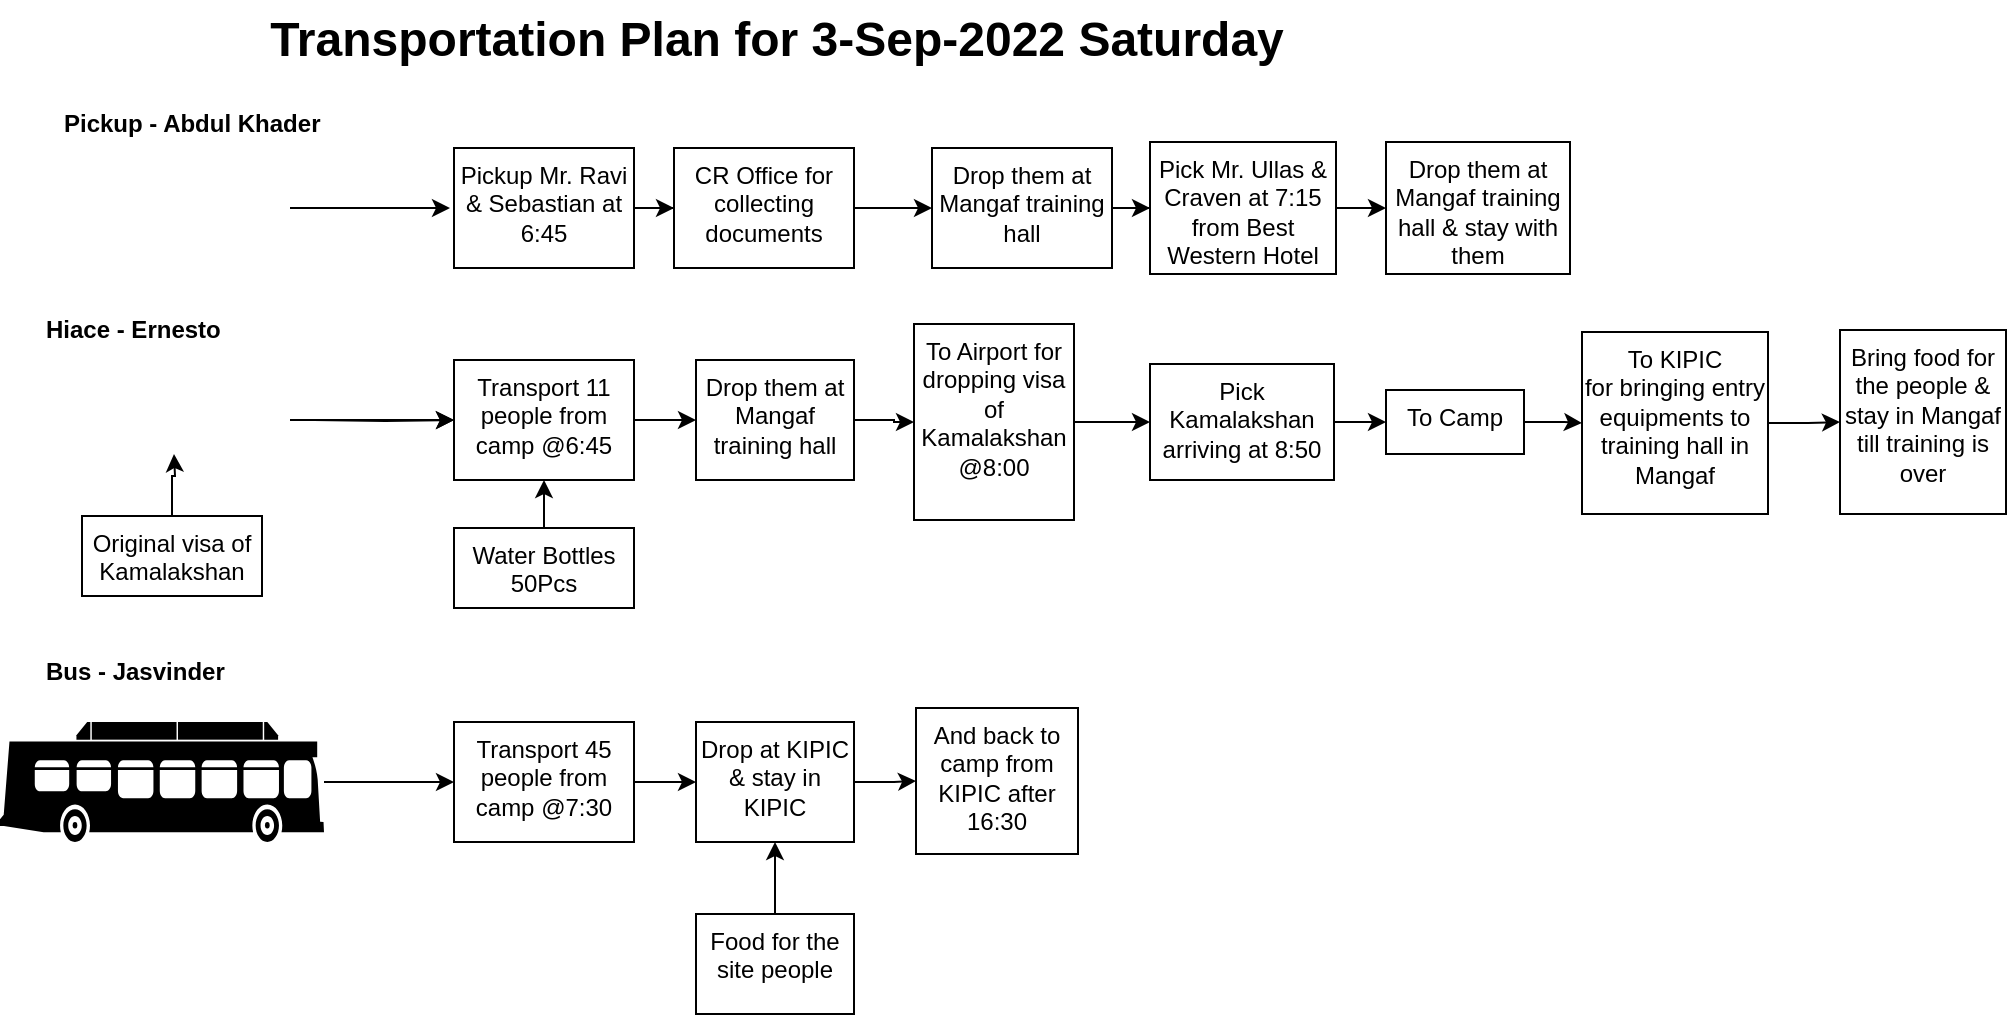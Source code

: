 <mxfile version="20.2.8" type="github">
  <diagram id="bQn_8MbS-EU-KnfHHXnH" name="Page-1">
    <mxGraphModel dx="1071" dy="601" grid="1" gridSize="10" guides="1" tooltips="1" connect="1" arrows="1" fold="1" page="1" pageScale="1" pageWidth="1169" pageHeight="827" background="none" math="0" shadow="0">
      <root>
        <mxCell id="0" />
        <mxCell id="1" parent="0" />
        <mxCell id="opUhy12Lz94qFMG0uhZe-6" value="" style="edgeStyle=orthogonalEdgeStyle;rounded=0;orthogonalLoop=1;jettySize=auto;html=1;" parent="1" source="opUhy12Lz94qFMG0uhZe-3" edge="1">
          <mxGeometry relative="1" as="geometry">
            <mxPoint x="258" y="217" as="targetPoint" />
          </mxGeometry>
        </mxCell>
        <mxCell id="opUhy12Lz94qFMG0uhZe-3" value="" style="shape=image;html=1;verticalAlign=top;verticalLabelPosition=bottom;labelBackgroundColor=#ffffff;imageAspect=0;aspect=fixed;image=https://cdn1.iconfinder.com/data/icons/cars-01-1/512/pickup-128.png" parent="1" vertex="1">
          <mxGeometry x="50" y="153" width="128" height="128" as="geometry" />
        </mxCell>
        <mxCell id="1RGvqvwajMvzkLIa3Tt1-11" value="" style="edgeStyle=orthogonalEdgeStyle;rounded=0;orthogonalLoop=1;jettySize=auto;html=1;" parent="1" source="opUhy12Lz94qFMG0uhZe-4" target="1RGvqvwajMvzkLIa3Tt1-6" edge="1">
          <mxGeometry relative="1" as="geometry" />
        </mxCell>
        <mxCell id="opUhy12Lz94qFMG0uhZe-4" value="" style="shape=mxgraph.signs.transportation.bus_2;html=1;pointerEvents=1;fillColor=#000000;strokeColor=none;verticalLabelPosition=bottom;verticalAlign=top;align=center;flipH=1;" parent="1" vertex="1">
          <mxGeometry x="33" y="474" width="162" height="60" as="geometry" />
        </mxCell>
        <mxCell id="dfvIXqUmNmXKtJPytcft-6" value="" style="edgeStyle=orthogonalEdgeStyle;rounded=0;orthogonalLoop=1;jettySize=auto;html=1;" edge="1" parent="1" source="opUhy12Lz94qFMG0uhZe-7" target="dfvIXqUmNmXKtJPytcft-5">
          <mxGeometry relative="1" as="geometry" />
        </mxCell>
        <mxCell id="opUhy12Lz94qFMG0uhZe-7" value="Pickup Mr. Ravi &amp;amp; Sebastian at 6:45" style="whiteSpace=wrap;html=1;verticalAlign=top;labelBackgroundColor=#ffffff;" parent="1" vertex="1">
          <mxGeometry x="260" y="187" width="90" height="60" as="geometry" />
        </mxCell>
        <mxCell id="opUhy12Lz94qFMG0uhZe-13" value="" style="edgeStyle=orthogonalEdgeStyle;rounded=0;orthogonalLoop=1;jettySize=auto;html=1;" parent="1" source="opUhy12Lz94qFMG0uhZe-10" target="opUhy12Lz94qFMG0uhZe-12" edge="1">
          <mxGeometry relative="1" as="geometry" />
        </mxCell>
        <mxCell id="opUhy12Lz94qFMG0uhZe-10" value="Drop them at Mangaf training hall" style="whiteSpace=wrap;html=1;verticalAlign=top;labelBackgroundColor=#ffffff;" parent="1" vertex="1">
          <mxGeometry x="499" y="187" width="90" height="60" as="geometry" />
        </mxCell>
        <mxCell id="opUhy12Lz94qFMG0uhZe-15" value="" style="edgeStyle=orthogonalEdgeStyle;rounded=0;orthogonalLoop=1;jettySize=auto;html=1;" parent="1" source="opUhy12Lz94qFMG0uhZe-12" target="opUhy12Lz94qFMG0uhZe-14" edge="1">
          <mxGeometry relative="1" as="geometry" />
        </mxCell>
        <mxCell id="opUhy12Lz94qFMG0uhZe-12" value="Pick Mr. Ullas &amp;amp; Craven at 7:15 from Best Western Hotel" style="whiteSpace=wrap;html=1;verticalAlign=top;labelBackgroundColor=#ffffff;" parent="1" vertex="1">
          <mxGeometry x="608" y="184" width="93" height="66" as="geometry" />
        </mxCell>
        <mxCell id="opUhy12Lz94qFMG0uhZe-14" value="Drop them at Mangaf training hall &amp;amp; stay with them" style="whiteSpace=wrap;html=1;verticalAlign=top;labelBackgroundColor=#ffffff;" parent="1" vertex="1">
          <mxGeometry x="726" y="184" width="92" height="66" as="geometry" />
        </mxCell>
        <mxCell id="qVOmJEq2DApiEaPTz-TL-6" value="" style="edgeStyle=orthogonalEdgeStyle;rounded=0;orthogonalLoop=1;jettySize=auto;html=1;" parent="1" target="qVOmJEq2DApiEaPTz-TL-2" edge="1">
          <mxGeometry relative="1" as="geometry">
            <mxPoint x="190" y="323" as="sourcePoint" />
          </mxGeometry>
        </mxCell>
        <mxCell id="qVOmJEq2DApiEaPTz-TL-10" value="" style="edgeStyle=orthogonalEdgeStyle;rounded=0;orthogonalLoop=1;jettySize=auto;html=1;" parent="1" source="qVOmJEq2DApiEaPTz-TL-2" target="qVOmJEq2DApiEaPTz-TL-3" edge="1">
          <mxGeometry relative="1" as="geometry" />
        </mxCell>
        <mxCell id="qVOmJEq2DApiEaPTz-TL-2" value="Transport 11 people from camp @6:45" style="whiteSpace=wrap;html=1;verticalAlign=top;labelBackgroundColor=#ffffff;" parent="1" vertex="1">
          <mxGeometry x="260" y="293" width="90" height="60" as="geometry" />
        </mxCell>
        <mxCell id="qVOmJEq2DApiEaPTz-TL-11" value="" style="edgeStyle=orthogonalEdgeStyle;rounded=0;orthogonalLoop=1;jettySize=auto;html=1;" parent="1" source="qVOmJEq2DApiEaPTz-TL-3" target="qVOmJEq2DApiEaPTz-TL-4" edge="1">
          <mxGeometry relative="1" as="geometry" />
        </mxCell>
        <mxCell id="qVOmJEq2DApiEaPTz-TL-3" value="Drop them at Mangaf training hall" style="whiteSpace=wrap;html=1;verticalAlign=top;labelBackgroundColor=#ffffff;" parent="1" vertex="1">
          <mxGeometry x="381" y="293" width="79" height="60" as="geometry" />
        </mxCell>
        <mxCell id="qVOmJEq2DApiEaPTz-TL-12" value="" style="edgeStyle=orthogonalEdgeStyle;rounded=0;orthogonalLoop=1;jettySize=auto;html=1;" parent="1" source="qVOmJEq2DApiEaPTz-TL-4" target="qVOmJEq2DApiEaPTz-TL-5" edge="1">
          <mxGeometry relative="1" as="geometry" />
        </mxCell>
        <mxCell id="qVOmJEq2DApiEaPTz-TL-4" value="To Airport for dropping visa of Kamalakshan @8:00" style="whiteSpace=wrap;html=1;verticalAlign=top;labelBackgroundColor=#ffffff;" parent="1" vertex="1">
          <mxGeometry x="490" y="275" width="80" height="98" as="geometry" />
        </mxCell>
        <mxCell id="1RGvqvwajMvzkLIa3Tt1-2" value="" style="edgeStyle=orthogonalEdgeStyle;rounded=0;orthogonalLoop=1;jettySize=auto;html=1;entryX=0;entryY=0.5;entryDx=0;entryDy=0;" parent="1" source="qVOmJEq2DApiEaPTz-TL-5" target="1RGvqvwajMvzkLIa3Tt1-4" edge="1">
          <mxGeometry relative="1" as="geometry">
            <mxPoint x="731" y="324" as="targetPoint" />
          </mxGeometry>
        </mxCell>
        <mxCell id="qVOmJEq2DApiEaPTz-TL-5" value="Pick Kamalakshan arriving at 8:50" style="whiteSpace=wrap;html=1;verticalAlign=top;labelBackgroundColor=#ffffff;" parent="1" vertex="1">
          <mxGeometry x="608" y="295" width="92" height="58" as="geometry" />
        </mxCell>
        <mxCell id="qVOmJEq2DApiEaPTz-TL-9" value="" style="edgeStyle=orthogonalEdgeStyle;rounded=0;orthogonalLoop=1;jettySize=auto;html=1;" parent="1" source="qVOmJEq2DApiEaPTz-TL-8" target="qVOmJEq2DApiEaPTz-TL-2" edge="1">
          <mxGeometry relative="1" as="geometry" />
        </mxCell>
        <mxCell id="qVOmJEq2DApiEaPTz-TL-8" value="" style="shape=image;html=1;verticalAlign=top;verticalLabelPosition=bottom;labelBackgroundColor=#ffffff;imageAspect=0;aspect=fixed;image=https://cdn4.iconfinder.com/data/icons/car-silhouettes/1000/van-128.png;fillColor=#FFFFFF;" parent="1" vertex="1">
          <mxGeometry x="50" y="259" width="128" height="128" as="geometry" />
        </mxCell>
        <mxCell id="dfvIXqUmNmXKtJPytcft-2" value="" style="edgeStyle=orthogonalEdgeStyle;rounded=0;orthogonalLoop=1;jettySize=auto;html=1;" edge="1" parent="1" source="1RGvqvwajMvzkLIa3Tt1-4" target="dfvIXqUmNmXKtJPytcft-1">
          <mxGeometry relative="1" as="geometry" />
        </mxCell>
        <mxCell id="1RGvqvwajMvzkLIa3Tt1-4" value="To Camp" style="whiteSpace=wrap;html=1;verticalAlign=top;labelBackgroundColor=#ffffff;" parent="1" vertex="1">
          <mxGeometry x="726" y="308" width="69" height="32" as="geometry" />
        </mxCell>
        <mxCell id="1RGvqvwajMvzkLIa3Tt1-9" value="" style="edgeStyle=orthogonalEdgeStyle;rounded=0;orthogonalLoop=1;jettySize=auto;html=1;" parent="1" source="1RGvqvwajMvzkLIa3Tt1-6" target="1RGvqvwajMvzkLIa3Tt1-7" edge="1">
          <mxGeometry relative="1" as="geometry" />
        </mxCell>
        <mxCell id="1RGvqvwajMvzkLIa3Tt1-6" value="Transport 45 people from camp @7:30" style="whiteSpace=wrap;html=1;verticalAlign=top;labelBackgroundColor=#ffffff;" parent="1" vertex="1">
          <mxGeometry x="260" y="474" width="90" height="60" as="geometry" />
        </mxCell>
        <mxCell id="1RGvqvwajMvzkLIa3Tt1-10" value="" style="edgeStyle=orthogonalEdgeStyle;rounded=0;orthogonalLoop=1;jettySize=auto;html=1;" parent="1" source="1RGvqvwajMvzkLIa3Tt1-7" target="1RGvqvwajMvzkLIa3Tt1-8" edge="1">
          <mxGeometry relative="1" as="geometry" />
        </mxCell>
        <mxCell id="1RGvqvwajMvzkLIa3Tt1-7" value="Drop at KIPIC &amp;amp; stay in KIPIC" style="whiteSpace=wrap;html=1;verticalAlign=top;labelBackgroundColor=#ffffff;" parent="1" vertex="1">
          <mxGeometry x="381" y="474" width="79" height="60" as="geometry" />
        </mxCell>
        <mxCell id="1RGvqvwajMvzkLIa3Tt1-8" value="And back to camp from KIPIC after 16:30" style="whiteSpace=wrap;html=1;verticalAlign=top;labelBackgroundColor=#ffffff;" parent="1" vertex="1">
          <mxGeometry x="491" y="467" width="81" height="73" as="geometry" />
        </mxCell>
        <mxCell id="1RGvqvwajMvzkLIa3Tt1-15" value="Pickup - Abdul Khader" style="text;strokeColor=none;fillColor=none;align=left;verticalAlign=top;spacingLeft=4;spacingRight=4;overflow=hidden;rotatable=0;points=[[0,0.5],[1,0.5]];portConstraint=eastwest;fontStyle=1" parent="1" vertex="1">
          <mxGeometry x="59" y="161" width="140" height="26" as="geometry" />
        </mxCell>
        <mxCell id="1RGvqvwajMvzkLIa3Tt1-16" value="Hiace - Ernesto" style="text;strokeColor=none;fillColor=none;align=left;verticalAlign=top;spacingLeft=4;spacingRight=4;overflow=hidden;rotatable=0;points=[[0,0.5],[1,0.5]];portConstraint=eastwest;fontStyle=1" parent="1" vertex="1">
          <mxGeometry x="50" y="264" width="126" height="26" as="geometry" />
        </mxCell>
        <mxCell id="1RGvqvwajMvzkLIa3Tt1-17" value="Bus - Jasvinder" style="text;strokeColor=none;fillColor=none;align=left;verticalAlign=top;spacingLeft=4;spacingRight=4;overflow=hidden;rotatable=0;points=[[0,0.5],[1,0.5]];portConstraint=eastwest;fontStyle=1" parent="1" vertex="1">
          <mxGeometry x="50" y="435" width="126" height="26" as="geometry" />
        </mxCell>
        <mxCell id="1RGvqvwajMvzkLIa3Tt1-27" value="Transportation Plan for 3-Sep-2022 Saturday" style="text;strokeColor=none;fillColor=none;html=1;fontSize=24;fontStyle=1;verticalAlign=middle;align=center;" parent="1" vertex="1">
          <mxGeometry x="370.5" y="113" width="100" height="40" as="geometry" />
        </mxCell>
        <mxCell id="1RGvqvwajMvzkLIa3Tt1-30" style="edgeStyle=orthogonalEdgeStyle;rounded=0;orthogonalLoop=1;jettySize=auto;html=1;exitX=0.5;exitY=0;exitDx=0;exitDy=0;entryX=0.5;entryY=1;entryDx=0;entryDy=0;" parent="1" source="1RGvqvwajMvzkLIa3Tt1-28" target="qVOmJEq2DApiEaPTz-TL-2" edge="1">
          <mxGeometry relative="1" as="geometry" />
        </mxCell>
        <mxCell id="1RGvqvwajMvzkLIa3Tt1-28" value="Water Bottles 50Pcs" style="whiteSpace=wrap;html=1;verticalAlign=top;labelBackgroundColor=#ffffff;" parent="1" vertex="1">
          <mxGeometry x="260" y="377" width="90" height="40" as="geometry" />
        </mxCell>
        <mxCell id="1RGvqvwajMvzkLIa3Tt1-33" value="" style="edgeStyle=orthogonalEdgeStyle;rounded=0;orthogonalLoop=1;jettySize=auto;html=1;" parent="1" source="1RGvqvwajMvzkLIa3Tt1-31" target="1RGvqvwajMvzkLIa3Tt1-7" edge="1">
          <mxGeometry relative="1" as="geometry" />
        </mxCell>
        <mxCell id="1RGvqvwajMvzkLIa3Tt1-31" value="Food for the site people" style="whiteSpace=wrap;html=1;verticalAlign=top;labelBackgroundColor=#ffffff;" parent="1" vertex="1">
          <mxGeometry x="381" y="570" width="79" height="50" as="geometry" />
        </mxCell>
        <mxCell id="1RGvqvwajMvzkLIa3Tt1-36" value="" style="edgeStyle=orthogonalEdgeStyle;rounded=0;orthogonalLoop=1;jettySize=auto;html=1;" parent="1" source="1RGvqvwajMvzkLIa3Tt1-35" edge="1">
          <mxGeometry relative="1" as="geometry">
            <mxPoint x="120" y="340" as="targetPoint" />
          </mxGeometry>
        </mxCell>
        <mxCell id="1RGvqvwajMvzkLIa3Tt1-35" value="Original visa of Kamalakshan" style="whiteSpace=wrap;html=1;verticalAlign=top;labelBackgroundColor=#ffffff;" parent="1" vertex="1">
          <mxGeometry x="74" y="371" width="90" height="40" as="geometry" />
        </mxCell>
        <mxCell id="dfvIXqUmNmXKtJPytcft-4" value="" style="edgeStyle=orthogonalEdgeStyle;rounded=0;orthogonalLoop=1;jettySize=auto;html=1;" edge="1" parent="1" source="dfvIXqUmNmXKtJPytcft-1" target="dfvIXqUmNmXKtJPytcft-3">
          <mxGeometry relative="1" as="geometry" />
        </mxCell>
        <mxCell id="dfvIXqUmNmXKtJPytcft-1" value="To KIPIC&lt;br&gt;for bringing entry equipments to training hall in Mangaf" style="whiteSpace=wrap;html=1;verticalAlign=top;labelBackgroundColor=#ffffff;" vertex="1" parent="1">
          <mxGeometry x="824" y="279" width="93" height="91" as="geometry" />
        </mxCell>
        <mxCell id="dfvIXqUmNmXKtJPytcft-3" value="Bring food for the people &amp;amp; stay in Mangaf till training is over" style="whiteSpace=wrap;html=1;verticalAlign=top;labelBackgroundColor=#ffffff;" vertex="1" parent="1">
          <mxGeometry x="953" y="278" width="83" height="92" as="geometry" />
        </mxCell>
        <mxCell id="dfvIXqUmNmXKtJPytcft-8" value="" style="edgeStyle=orthogonalEdgeStyle;rounded=0;orthogonalLoop=1;jettySize=auto;html=1;" edge="1" parent="1" source="dfvIXqUmNmXKtJPytcft-5" target="opUhy12Lz94qFMG0uhZe-10">
          <mxGeometry relative="1" as="geometry" />
        </mxCell>
        <mxCell id="dfvIXqUmNmXKtJPytcft-5" value="CR Office for collecting documents" style="whiteSpace=wrap;html=1;verticalAlign=top;labelBackgroundColor=#ffffff;" vertex="1" parent="1">
          <mxGeometry x="370" y="187" width="90" height="60" as="geometry" />
        </mxCell>
      </root>
    </mxGraphModel>
  </diagram>
</mxfile>
